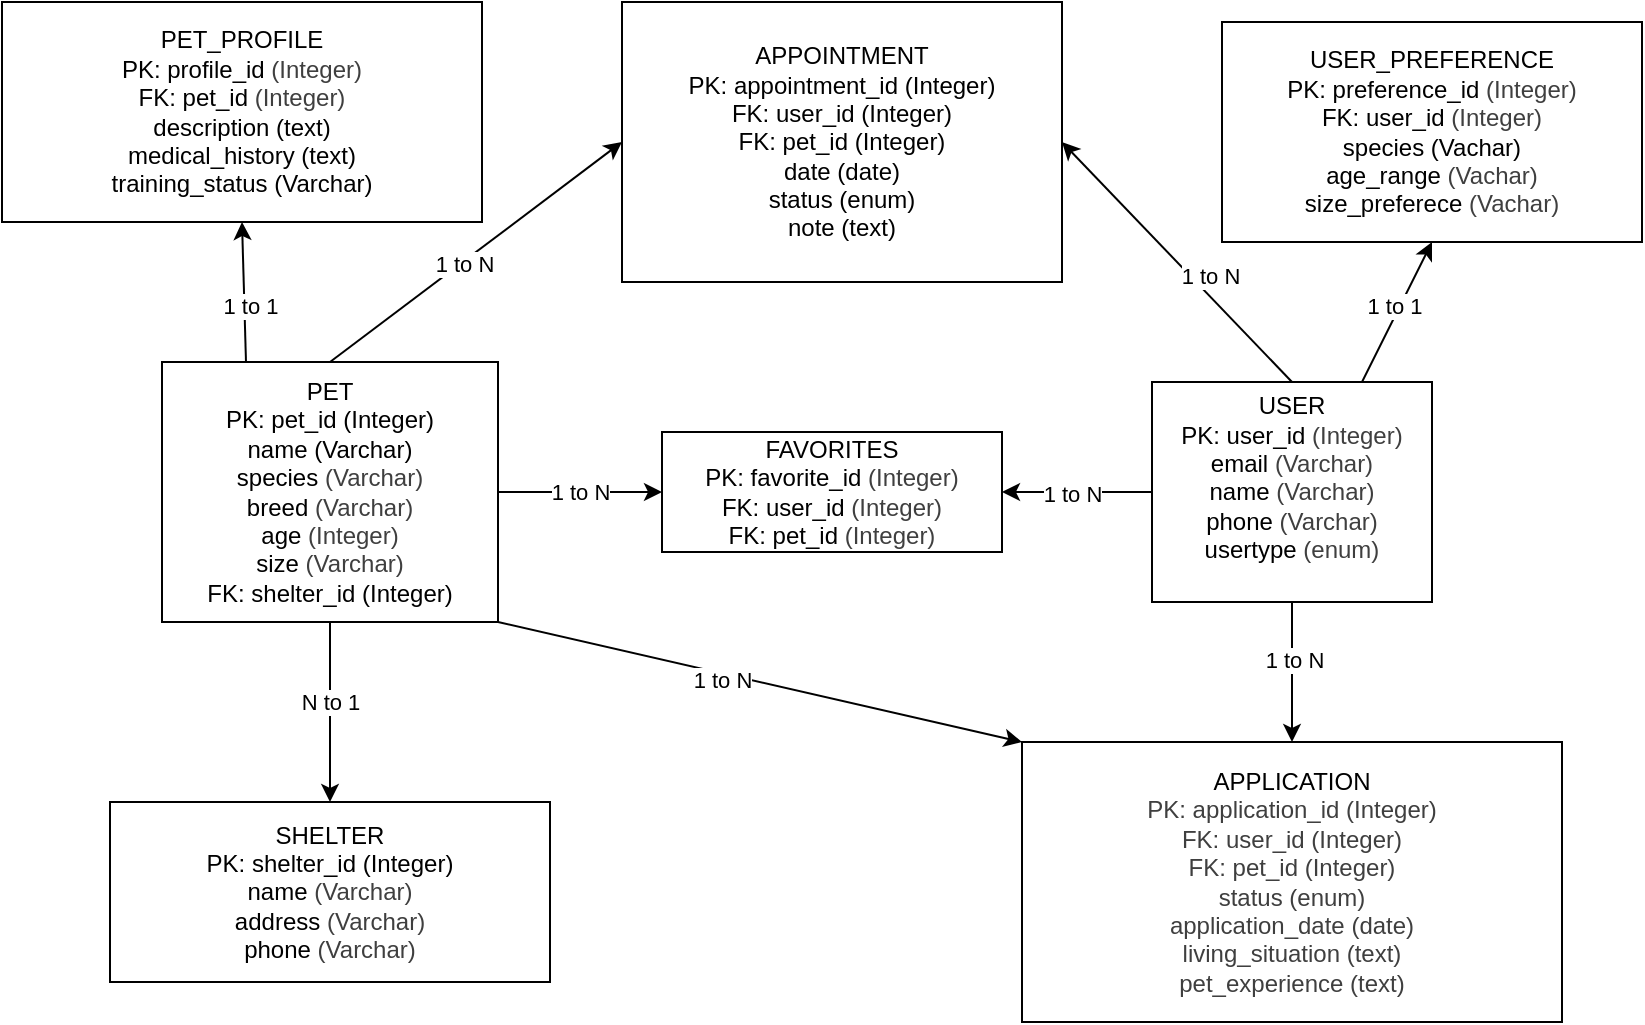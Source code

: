 <mxfile>
    <diagram id="SqcqFoMkQEMSvt5jpukD" name="Page-1">
        <mxGraphModel dx="1832" dy="1665" grid="1" gridSize="10" guides="1" tooltips="1" connect="1" arrows="1" fold="1" page="1" pageScale="1" pageWidth="827" pageHeight="1169" math="0" shadow="0">
            <root>
                <mxCell id="0"/>
                <mxCell id="1" parent="0"/>
                <mxCell id="2" value="&lt;span style=&quot;background-color: transparent;&quot;&gt;USER_PREFERENCE&lt;/span&gt;&lt;div&gt;&lt;span style=&quot;background-color: transparent;&quot;&gt;PK: preference_id&amp;nbsp;&lt;/span&gt;&lt;span style=&quot;color: rgb(63, 63, 63); background-color: transparent;&quot;&gt;(Integer)&lt;/span&gt;&lt;/div&gt;&lt;div&gt;&lt;span style=&quot;background-color: transparent;&quot;&gt;FK: user_id&amp;nbsp;&lt;/span&gt;&lt;span style=&quot;color: rgb(63, 63, 63); background-color: transparent;&quot;&gt;(Integer)&lt;/span&gt;&lt;/div&gt;&lt;div&gt;&lt;span style=&quot;background-color: transparent;&quot;&gt;species (Vachar)&lt;/span&gt;&lt;/div&gt;&lt;div&gt;&lt;span style=&quot;background-color: transparent;&quot;&gt;age_range&amp;nbsp;&lt;/span&gt;&lt;span style=&quot;color: rgb(63, 63, 63); background-color: transparent;&quot;&gt;(Vachar)&lt;/span&gt;&lt;/div&gt;&lt;div&gt;&lt;span style=&quot;background-color: transparent;&quot;&gt;size_preferece&amp;nbsp;&lt;/span&gt;&lt;span style=&quot;color: rgb(63, 63, 63); background-color: transparent;&quot;&gt;(Vachar)&lt;/span&gt;&lt;/div&gt;" style="whiteSpace=wrap;html=1;" vertex="1" parent="1">
                    <mxGeometry x="550" y="-390" width="210" height="110" as="geometry"/>
                </mxCell>
                <mxCell id="5" value="&lt;div&gt;PET_PROFILE&lt;/div&gt;&lt;div&gt;PK: profile_id&amp;nbsp;&lt;span style=&quot;color: rgb(63, 63, 63); background-color: transparent;&quot;&gt;(Integer)&lt;/span&gt;&lt;/div&gt;&lt;div&gt;FK: pet_id&amp;nbsp;&lt;span style=&quot;color: rgb(63, 63, 63); background-color: transparent;&quot;&gt;(Integer)&lt;/span&gt;&lt;/div&gt;&lt;div&gt;description (text)&lt;/div&gt;&lt;div&gt;medical_history (text)&lt;/div&gt;&lt;div&gt;training_status (Varchar)&lt;/div&gt;" style="whiteSpace=wrap;html=1;" vertex="1" parent="1">
                    <mxGeometry x="-60" y="-400" width="240" height="110" as="geometry"/>
                </mxCell>
                <mxCell id="6" value="&lt;span style=&quot;background-color: transparent;&quot;&gt;APPOINTMENT&lt;/span&gt;&lt;div&gt;PK: appointment_id&amp;nbsp;&lt;span style=&quot;background-color: transparent;&quot;&gt;(Integer)&lt;/span&gt;&lt;/div&gt;&lt;div&gt;FK: user_id&amp;nbsp;&lt;span style=&quot;background-color: transparent;&quot;&gt;(Integer)&lt;/span&gt;&lt;/div&gt;&lt;div&gt;FK: pet_id&amp;nbsp;&lt;span style=&quot;background-color: transparent;&quot;&gt;(Integer)&lt;/span&gt;&lt;/div&gt;&lt;div&gt;date (date)&lt;/div&gt;&lt;div&gt;status (enum)&lt;/div&gt;&lt;div&gt;note (text)&lt;/div&gt;" style="whiteSpace=wrap;html=1;" vertex="1" parent="1">
                    <mxGeometry x="250" y="-400" width="220" height="140" as="geometry"/>
                </mxCell>
                <mxCell id="7" value="FAVORITES&lt;div&gt;PK: favorite_id&amp;nbsp;&lt;span style=&quot;color: rgb(63, 63, 63); background-color: transparent;&quot;&gt;(Integer)&lt;/span&gt;&lt;/div&gt;&lt;div&gt;FK: user_id&amp;nbsp;&lt;span style=&quot;color: rgb(63, 63, 63); background-color: transparent;&quot;&gt;(Integer)&lt;/span&gt;&lt;/div&gt;&lt;div&gt;FK: pet_id&amp;nbsp;&lt;span style=&quot;color: rgb(63, 63, 63); background-color: transparent;&quot;&gt;(Integer)&lt;/span&gt;&lt;/div&gt;" style="whiteSpace=wrap;html=1;" vertex="1" parent="1">
                    <mxGeometry x="270" y="-185" width="170" height="60" as="geometry"/>
                </mxCell>
                <mxCell id="8" value="&lt;div&gt;APPLICATION&lt;/div&gt;&lt;div&gt;&lt;span style=&quot;color: rgb(63, 63, 63); text-align: left;&quot;&gt;PK: application_id (Integer)&lt;/span&gt;&lt;br&gt;&lt;/div&gt;&lt;div&gt;&lt;span style=&quot;color: rgb(63, 63, 63); text-align: left;&quot;&gt;FK: user_id&amp;nbsp;&lt;/span&gt;&lt;span style=&quot;color: rgb(63, 63, 63); text-align: left; background-color: transparent;&quot;&gt;(Integer)&lt;/span&gt;&lt;/div&gt;&lt;div&gt;&lt;span style=&quot;color: rgb(63, 63, 63); text-align: left;&quot;&gt;FK: pet_id&amp;nbsp;&lt;/span&gt;&lt;span style=&quot;color: rgb(63, 63, 63); text-align: left; background-color: transparent;&quot;&gt;(Integer)&lt;/span&gt;&lt;/div&gt;&lt;div&gt;&lt;span style=&quot;color: rgb(63, 63, 63); text-align: left;&quot;&gt;status (enum)&lt;/span&gt;&lt;/div&gt;&lt;div&gt;&lt;span style=&quot;color: rgb(63, 63, 63); text-align: left;&quot;&gt;application_date (date)&lt;/span&gt;&lt;/div&gt;&lt;div&gt;&lt;span style=&quot;color: rgb(63, 63, 63); text-align: left;&quot;&gt;living_situation (text)&lt;/span&gt;&lt;/div&gt;&lt;div&gt;&lt;span style=&quot;color: rgb(63, 63, 63); text-align: left;&quot;&gt;pet_experience (text)&lt;/span&gt;&lt;/div&gt;" style="whiteSpace=wrap;html=1;" vertex="1" parent="1">
                    <mxGeometry x="450" y="-30" width="270" height="140" as="geometry"/>
                </mxCell>
                <mxCell id="19" style="edgeStyle=none;html=1;entryX=0.5;entryY=0;entryDx=0;entryDy=0;" edge="1" parent="1" source="9" target="10">
                    <mxGeometry relative="1" as="geometry">
                        <mxPoint x="104" y="-30" as="targetPoint"/>
                    </mxGeometry>
                </mxCell>
                <mxCell id="20" value="N to 1" style="edgeLabel;html=1;align=center;verticalAlign=middle;resizable=0;points=[];" vertex="1" connectable="0" parent="19">
                    <mxGeometry x="-0.285" y="4" relative="1" as="geometry">
                        <mxPoint x="-4" y="8" as="offset"/>
                    </mxGeometry>
                </mxCell>
                <mxCell id="23" value="1 to N" style="edgeStyle=none;html=1;exitX=1;exitY=0.5;exitDx=0;exitDy=0;entryX=0;entryY=0.5;entryDx=0;entryDy=0;" edge="1" parent="1" source="9" target="7">
                    <mxGeometry relative="1" as="geometry"/>
                </mxCell>
                <mxCell id="26" style="edgeStyle=none;html=1;exitX=1;exitY=1;exitDx=0;exitDy=0;entryX=0;entryY=0;entryDx=0;entryDy=0;" edge="1" parent="1" source="9" target="8">
                    <mxGeometry relative="1" as="geometry"/>
                </mxCell>
                <mxCell id="27" value="1 to N" style="edgeLabel;html=1;align=center;verticalAlign=middle;resizable=0;points=[];" vertex="1" connectable="0" parent="26">
                    <mxGeometry x="-0.266" y="3" relative="1" as="geometry">
                        <mxPoint x="15" y="10" as="offset"/>
                    </mxGeometry>
                </mxCell>
                <mxCell id="30" style="edgeStyle=none;html=1;exitX=0.5;exitY=0;exitDx=0;exitDy=0;entryX=0;entryY=0.5;entryDx=0;entryDy=0;" edge="1" parent="1" source="9" target="6">
                    <mxGeometry relative="1" as="geometry"/>
                </mxCell>
                <mxCell id="31" value="1 to N" style="edgeLabel;html=1;align=center;verticalAlign=middle;resizable=0;points=[];" vertex="1" connectable="0" parent="30">
                    <mxGeometry x="-0.4" y="-3" relative="1" as="geometry">
                        <mxPoint x="21" y="-19" as="offset"/>
                    </mxGeometry>
                </mxCell>
                <mxCell id="32" style="edgeStyle=none;html=1;exitX=0.25;exitY=0;exitDx=0;exitDy=0;entryX=0.5;entryY=1;entryDx=0;entryDy=0;" edge="1" parent="1" source="9" target="5">
                    <mxGeometry relative="1" as="geometry">
                        <mxPoint x="62.667" y="-280" as="targetPoint"/>
                    </mxGeometry>
                </mxCell>
                <mxCell id="33" value="1 to 1" style="edgeLabel;html=1;align=center;verticalAlign=middle;resizable=0;points=[];" vertex="1" connectable="0" parent="32">
                    <mxGeometry x="-0.222" y="-3" relative="1" as="geometry">
                        <mxPoint y="-1" as="offset"/>
                    </mxGeometry>
                </mxCell>
                <mxCell id="9" value="PET&lt;div&gt;PK: pet_id (Integer)&lt;/div&gt;&lt;div&gt;name (Varchar)&lt;/div&gt;&lt;div&gt;species&amp;nbsp;&lt;span style=&quot;color: rgb(63, 63, 63); background-color: transparent;&quot;&gt;(Varchar)&lt;/span&gt;&lt;/div&gt;&lt;div&gt;breed&amp;nbsp;&lt;span style=&quot;color: rgb(63, 63, 63); background-color: transparent;&quot;&gt;(Varchar)&lt;/span&gt;&lt;/div&gt;&lt;div&gt;age&amp;nbsp;&lt;span style=&quot;color: rgb(63, 63, 63); background-color: transparent;&quot;&gt;(Integer)&lt;/span&gt;&lt;/div&gt;&lt;div&gt;size&amp;nbsp;&lt;span style=&quot;color: rgb(63, 63, 63); background-color: transparent;&quot;&gt;(Varchar)&lt;/span&gt;&lt;/div&gt;&lt;div&gt;FK: shelter_id (Integer)&lt;/div&gt;" style="whiteSpace=wrap;html=1;" vertex="1" parent="1">
                    <mxGeometry x="20" y="-220" width="168" height="130" as="geometry"/>
                </mxCell>
                <mxCell id="10" value="&lt;div&gt;SHELTER&lt;/div&gt;&lt;div&gt;PK: shelter_id (Integer)&lt;/div&gt;&lt;div&gt;name&amp;nbsp;&lt;span style=&quot;color: rgb(63, 63, 63); background-color: transparent;&quot;&gt;(Varchar)&lt;/span&gt;&lt;/div&gt;&lt;div&gt;address&amp;nbsp;&lt;span style=&quot;color: rgb(63, 63, 63); background-color: transparent;&quot;&gt;(Varchar)&lt;/span&gt;&lt;/div&gt;&lt;div&gt;phone&amp;nbsp;&lt;span style=&quot;color: rgb(63, 63, 63); background-color: transparent;&quot;&gt;(Varchar)&lt;/span&gt;&lt;/div&gt;" style="whiteSpace=wrap;html=1;" vertex="1" parent="1">
                    <mxGeometry x="-6" width="220" height="90" as="geometry"/>
                </mxCell>
                <mxCell id="21" style="edgeStyle=none;html=1;entryX=1;entryY=0.5;entryDx=0;entryDy=0;" edge="1" parent="1" source="11" target="7">
                    <mxGeometry relative="1" as="geometry"/>
                </mxCell>
                <mxCell id="22" value="1 to N" style="edgeLabel;html=1;align=center;verticalAlign=middle;resizable=0;points=[];" vertex="1" connectable="0" parent="21">
                    <mxGeometry x="0.07" y="1" relative="1" as="geometry">
                        <mxPoint as="offset"/>
                    </mxGeometry>
                </mxCell>
                <mxCell id="24" style="edgeStyle=none;html=1;entryX=0.5;entryY=0;entryDx=0;entryDy=0;" edge="1" parent="1" source="11" target="8">
                    <mxGeometry relative="1" as="geometry"/>
                </mxCell>
                <mxCell id="25" value="1 to N" style="edgeLabel;html=1;align=center;verticalAlign=middle;resizable=0;points=[];" vertex="1" connectable="0" parent="24">
                    <mxGeometry x="-0.177" y="1" relative="1" as="geometry">
                        <mxPoint as="offset"/>
                    </mxGeometry>
                </mxCell>
                <mxCell id="28" style="edgeStyle=none;html=1;exitX=0.5;exitY=0;exitDx=0;exitDy=0;entryX=1;entryY=0.5;entryDx=0;entryDy=0;" edge="1" parent="1" source="11" target="6">
                    <mxGeometry relative="1" as="geometry"/>
                </mxCell>
                <mxCell id="29" value="1 to N" style="edgeLabel;html=1;align=center;verticalAlign=middle;resizable=0;points=[];" vertex="1" connectable="0" parent="28">
                    <mxGeometry x="-0.231" y="-4" relative="1" as="geometry">
                        <mxPoint y="-4" as="offset"/>
                    </mxGeometry>
                </mxCell>
                <mxCell id="35" style="edgeStyle=none;html=1;exitX=0.75;exitY=0;exitDx=0;exitDy=0;entryX=0.5;entryY=1;entryDx=0;entryDy=0;" edge="1" parent="1" source="11" target="2">
                    <mxGeometry relative="1" as="geometry"/>
                </mxCell>
                <mxCell id="36" value="1 to 1" style="edgeLabel;html=1;align=center;verticalAlign=middle;resizable=0;points=[];" vertex="1" connectable="0" parent="35">
                    <mxGeometry x="0.059" y="3" relative="1" as="geometry">
                        <mxPoint as="offset"/>
                    </mxGeometry>
                </mxCell>
                <mxCell id="11" value="USER&lt;div&gt;PK: user_id&amp;nbsp;&lt;span style=&quot;color: rgb(63, 63, 63); background-color: transparent;&quot;&gt;(Integer)&lt;/span&gt;&lt;/div&gt;&lt;div&gt;email&amp;nbsp;&lt;span style=&quot;color: rgb(63, 63, 63); background-color: transparent;&quot;&gt;(Varchar)&lt;/span&gt;&lt;/div&gt;&lt;div&gt;name&amp;nbsp;&lt;span style=&quot;color: rgb(63, 63, 63); background-color: transparent;&quot;&gt;(Varchar)&lt;/span&gt;&lt;/div&gt;&lt;div&gt;phone&amp;nbsp;&lt;span style=&quot;color: rgb(63, 63, 63); background-color: transparent;&quot;&gt;(Varchar)&lt;/span&gt;&lt;/div&gt;&lt;div&gt;usertype&amp;nbsp;&lt;span style=&quot;color: rgb(63, 63, 63); background-color: transparent;&quot;&gt;(enum)&lt;/span&gt;&lt;/div&gt;&lt;div&gt;&lt;br&gt;&lt;/div&gt;" style="whiteSpace=wrap;html=1;" vertex="1" parent="1">
                    <mxGeometry x="515" y="-210" width="140" height="110" as="geometry"/>
                </mxCell>
            </root>
        </mxGraphModel>
    </diagram>
</mxfile>
